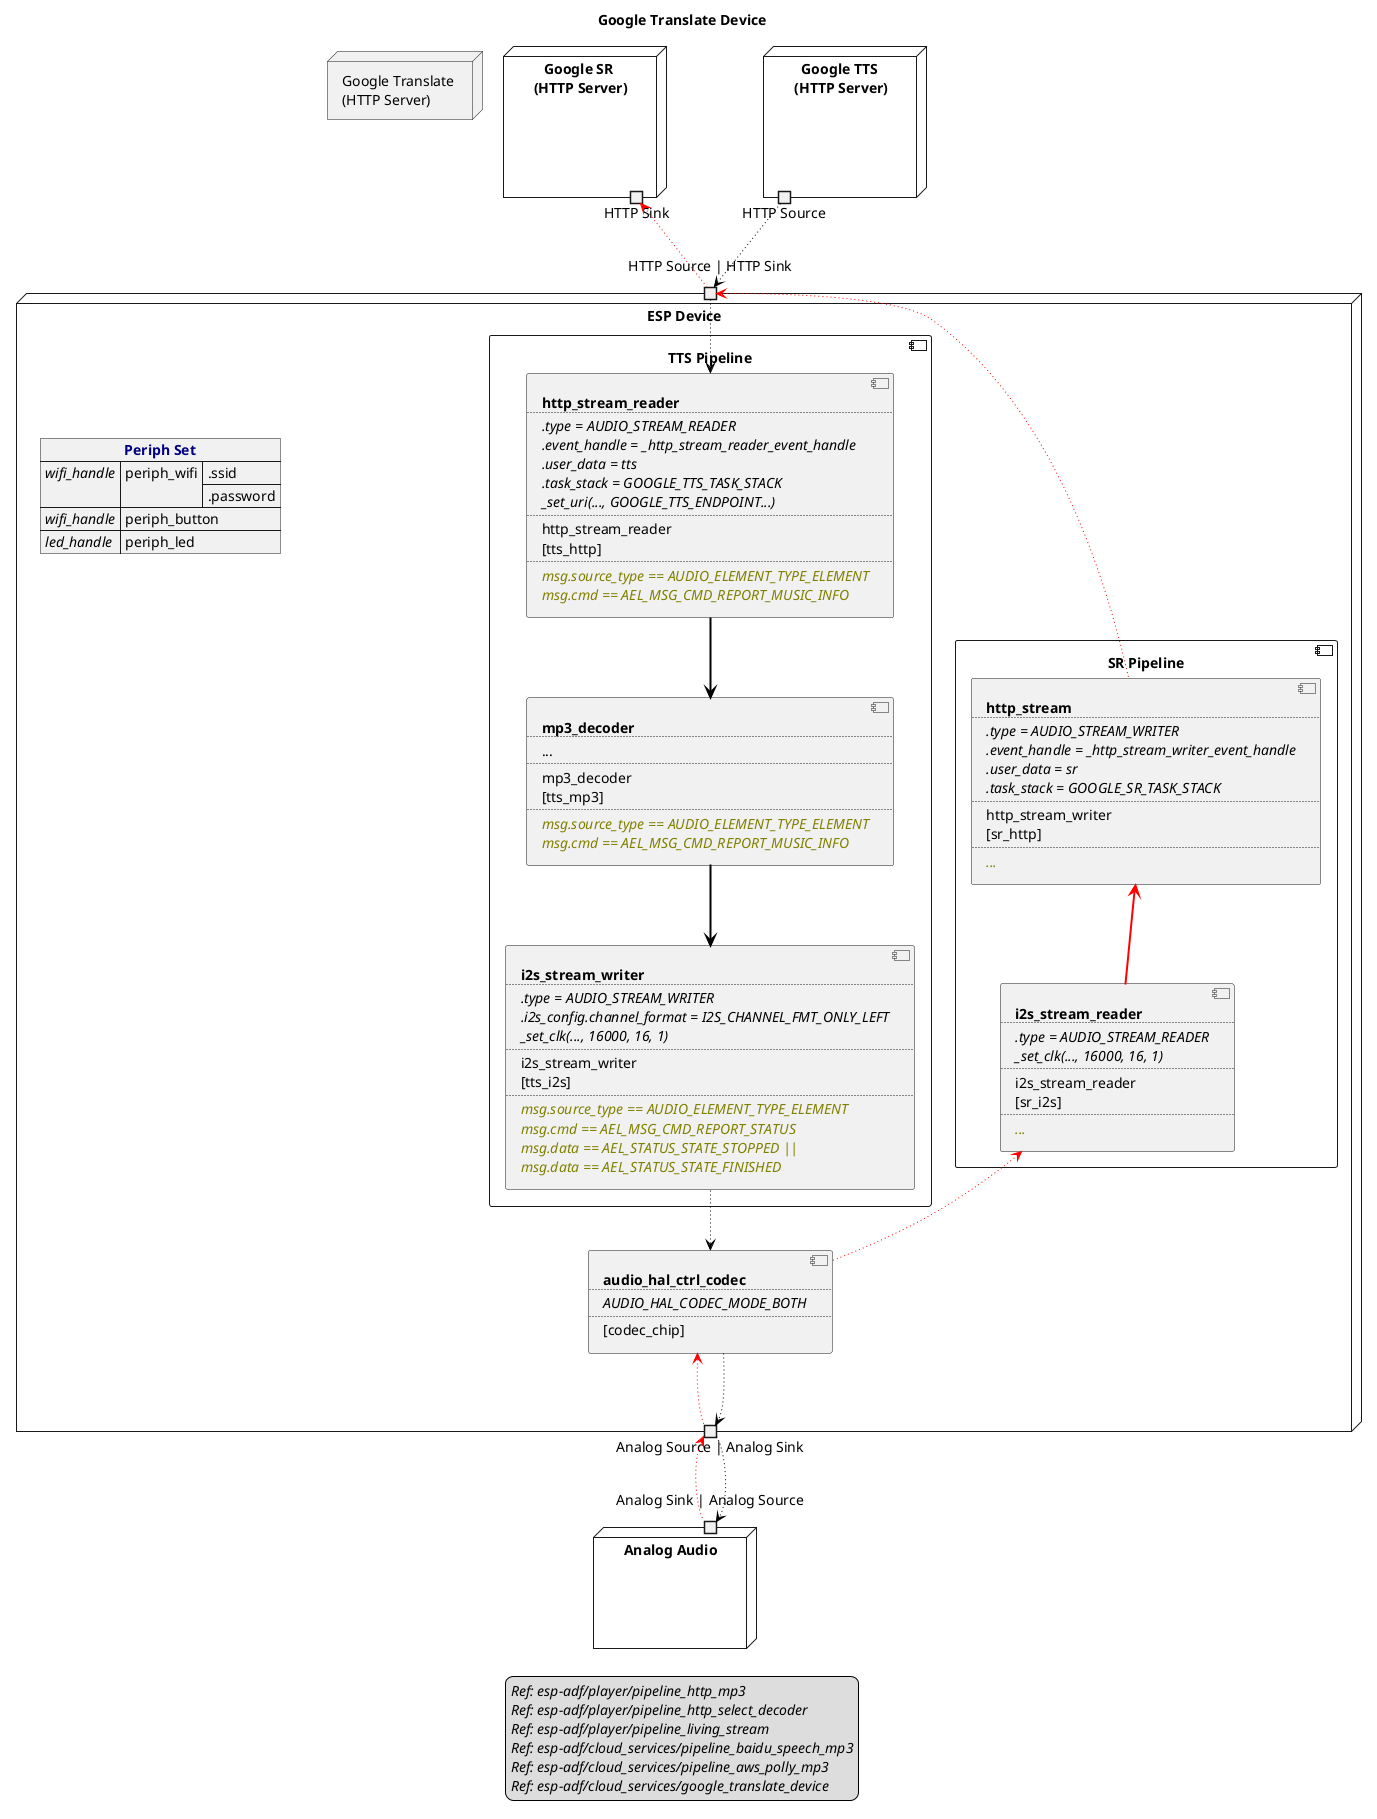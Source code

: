 ﻿@startuml google_translate_device
title Google Translate Device
allowmixing

legend
//Ref: esp-adf/player/pipeline_http_mp3//
//Ref: esp-adf/player/pipeline_http_select_decoder//
//Ref: esp-adf/player/pipeline_living_stream//
//Ref: esp-adf/cloud_services/pipeline_baidu_speech_mp3//
//Ref: esp-adf/cloud_services/pipeline_aws_polly_mp3//
//Ref: esp-adf/cloud_services/google_translate_device//
end legend

node "Google TTS \n(HTTP Server)" as GoogleTTS  {
    portout "HTTP Source" as TTSHTTPSource
}

node "Google Translate \n(HTTP Server)" as GoogleTranslate  {
    portout "HTTP Source" as TTSHTTPSource
}

node "Google SR \n(HTTP Server)" as GoogleSR  {
    portout "HTTP Sink" as SRHTTPSink
} 

node "ESP Device" as ESPDevice  {

    json "<b><color navy>Periph Set" as periph_set {
        "<i>wifi_handle" : {
            "periph_wifi" : [".ssid", ".password"]
        },
        "<i>wifi_handle" : "periph_button",
        "<i>led_handle" : "periph_led"
    }
    
    portin "HTTP Source | HTTP Sink" as HTTPSourceSink  

    component "TTS Pipeline" as TTSPipeline {

        component HTTPStreamReader [
            <b>http_stream_reader
            ....
            <i>.type = AUDIO_STREAM_READER
            <i>.event_handle = _http_stream_reader_event_handle
            <i>.user_data = tts
            <i>.task_stack = GOOGLE_TTS_TASK_STACK
            <i>_set_uri(..., GOOGLE_TTS_ENDPOINT...)
            ....
            http_stream_reader
            [tts_http]
            ....
            <i><color olive>msg.source_type == AUDIO_ELEMENT_TYPE_ELEMENT
            <i><color olive>msg.cmd == AEL_MSG_CMD_REPORT_MUSIC_INFO
        ]

        component Mp3Decoder [
            <b>mp3_decoder
            ....
            ...
            ....
            mp3_decoder
            [tts_mp3]
            ....
            <i><color olive>msg.source_type == AUDIO_ELEMENT_TYPE_ELEMENT
            <i><color olive>msg.cmd == AEL_MSG_CMD_REPORT_MUSIC_INFO
        ]

        component I2SStreamWriter [
            <b>i2s_stream_writer
            ....
            <i>.type = AUDIO_STREAM_WRITER
            <i>.i2s_config.channel_format = I2S_CHANNEL_FMT_ONLY_LEFT
            <i>_set_clk(..., 16000, 16, 1)
            ....
            i2s_stream_writer
            [tts_i2s]
            ....
            <i><color olive>msg.source_type == AUDIO_ELEMENT_TYPE_ELEMENT
            <i><color olive>msg.cmd == AEL_MSG_CMD_REPORT_STATUS
            <i><color olive>msg.data == AEL_STATUS_STATE_STOPPED ||
            <i><color olive>msg.data == AEL_STATUS_STATE_FINISHED
        ]
    }


    component "SR Pipeline" as SRPipeline {

        component HTTPStreamWriter [
            <b>http_stream
            ....
            <i>.type = AUDIO_STREAM_WRITER
            <i>.event_handle = _http_stream_writer_event_handle
            <i>.user_data = sr
            <i>.task_stack = GOOGLE_SR_TASK_STACK
            ....
            http_stream_writer
            [sr_http]
            ....
            <i><color olive>...
        ]

        component I2SStreamReader [
            <b>i2s_stream_reader
            ....
            <i>.type = AUDIO_STREAM_READER
            <i>_set_clk(..., 16000, 16, 1)
            ....
            i2s_stream_reader
            [sr_i2s]
            ....
            <i><color olive>...
        ]
    }

    component HALCodec [
        <b>audio_hal_ctrl_codec
        ....
        <i>AUDIO_HAL_CODEC_MODE_BOTH
        ....
        [codec_chip]
    ]

    portout "Analog Source | Analog Sink" as AnalogSourceSink
} 

node "Analog Audio" as AnalogAudio  {
    portin "Analog Sink | Analog Source" as AnalogSinkSource
}


SRHTTPSink   <-- HTTPSourceSink   #line:red;line.dotted;text:red

HTTPSourceSink <-- HTTPStreamWriter   #line:red;line.dotted;text:red
HTTPStreamWriter <-- I2SStreamReader    #line:red;line.bold;text:red
I2SStreamReader  <-- HALCodec     #line:red;line.dotted;text:red
HALCodec   <-- AnalogSourceSink   #line:red;line.dotted;text:red

AnalogSourceSink <-- AnalogSinkSource #line:red;line.dotted;text:red



TTSHTTPSource --> HTTPSourceSink         #line:black;line.dotted;text:black

HTTPSourceSink    --> HTTPStreamReader      #line:black;line.dotted;text:black
HTTPStreamReader  --> Mp3Decoder      #line:black;line.bold;text:black
Mp3Decoder --> I2SStreamWriter  #line:black;line.bold;text:black
I2SStreamWriter  --> HALCodec   #line:black;line.dotted;text:black
HALCodec   --> AnalogSourceSink     #line:black;line.dotted;text:black

AnalogSourceSink --> AnalogSinkSource     #line:black;line.dotted;text:black

@enduml
